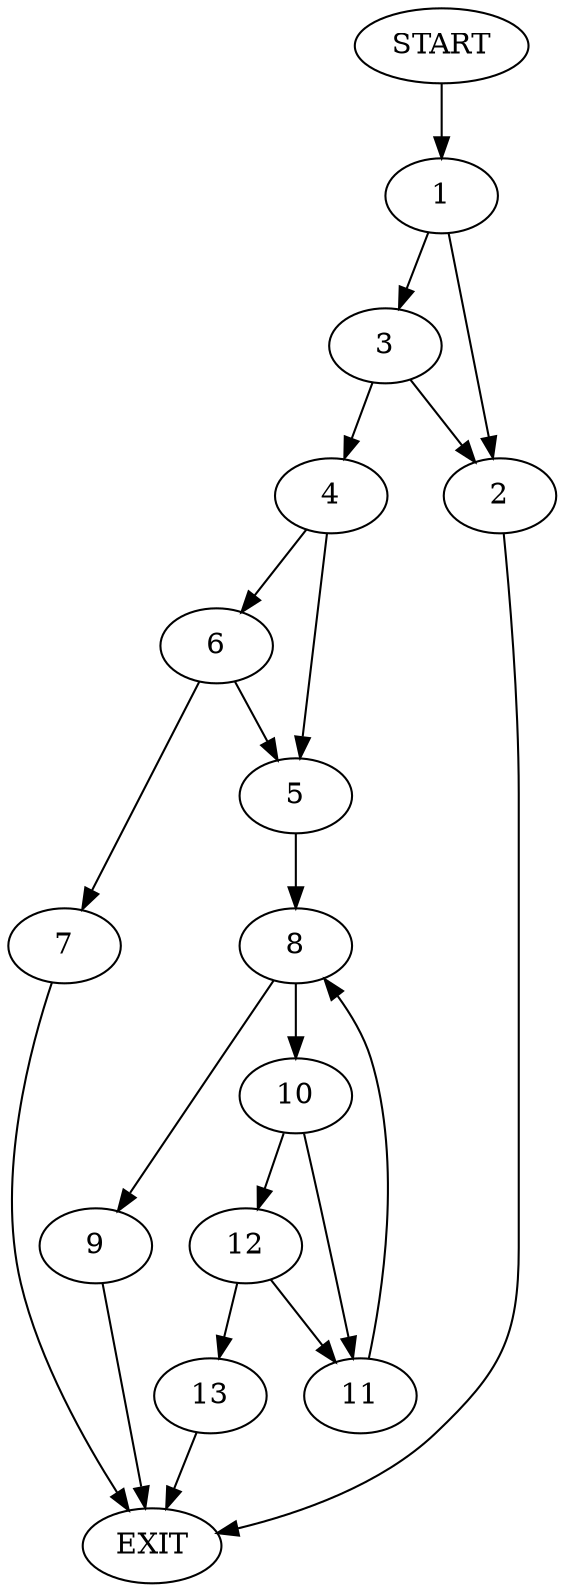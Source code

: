 digraph {
0 [label="START"]
14 [label="EXIT"]
0 -> 1
1 -> 2
1 -> 3
3 -> 2
3 -> 4
2 -> 14
4 -> 5
4 -> 6
6 -> 5
6 -> 7
5 -> 8
7 -> 14
8 -> 9
8 -> 10
10 -> 11
10 -> 12
9 -> 14
11 -> 8
12 -> 11
12 -> 13
13 -> 14
}

